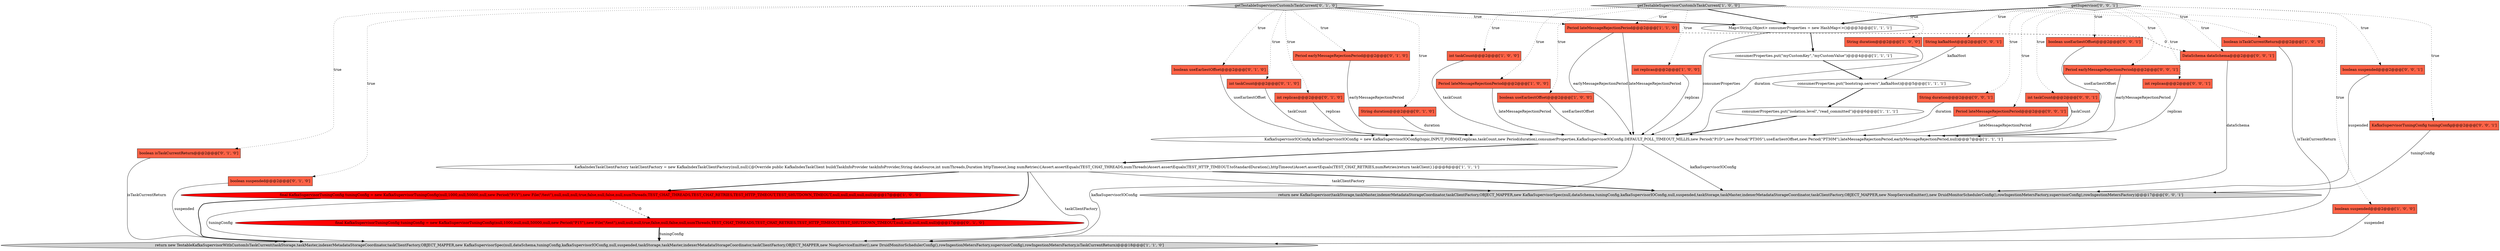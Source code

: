digraph {
23 [style = filled, label = "final KafkaSupervisorTuningConfig tuningConfig = new KafkaSupervisorTuningConfig(null,1000,null,null,50000,null,new Period(\"P1Y\"),new File(\"/test\"),null,null,null,true,false,null,false,null,numThreads,TEST_CHAT_THREADS,TEST_CHAT_RETRIES,TEST_HTTP_TIMEOUT,TEST_SHUTDOWN_TIMEOUT,null,null,null,null,null)@@@17@@@['0', '1', '0']", fillcolor = red, shape = ellipse image = "AAA1AAABBB2BBB"];
22 [style = filled, label = "Period earlyMessageRejectionPeriod@@@2@@@['0', '1', '0']", fillcolor = tomato, shape = box image = "AAA0AAABBB2BBB"];
33 [style = filled, label = "int taskCount@@@2@@@['0', '0', '1']", fillcolor = tomato, shape = box image = "AAA0AAABBB3BBB"];
1 [style = filled, label = "boolean isTaskCurrentReturn@@@2@@@['1', '0', '0']", fillcolor = tomato, shape = box image = "AAA0AAABBB1BBB"];
4 [style = filled, label = "Map<String,Object> consumerProperties = new HashMap<>()@@@3@@@['1', '1', '1']", fillcolor = white, shape = ellipse image = "AAA0AAABBB1BBB"];
17 [style = filled, label = "boolean useEarliestOffset@@@2@@@['0', '1', '0']", fillcolor = tomato, shape = box image = "AAA0AAABBB2BBB"];
16 [style = filled, label = "KafkaIndexTaskClientFactory taskClientFactory = new KafkaIndexTaskClientFactory(null,null){@Override public KafkaIndexTaskClient build(TaskInfoProvider taskInfoProvider,String dataSource,int numThreads,Duration httpTimeout,long numRetries){Assert.assertEquals(TEST_CHAT_THREADS,numThreads)Assert.assertEquals(TEST_HTTP_TIMEOUT.toStandardDuration(),httpTimeout)Assert.assertEquals(TEST_CHAT_RETRIES,numRetries)return taskClient}}@@@8@@@['1', '1', '1']", fillcolor = white, shape = ellipse image = "AAA0AAABBB1BBB"];
24 [style = filled, label = "int taskCount@@@2@@@['0', '1', '0']", fillcolor = tomato, shape = box image = "AAA0AAABBB2BBB"];
31 [style = filled, label = "boolean useEarliestOffset@@@2@@@['0', '0', '1']", fillcolor = tomato, shape = box image = "AAA0AAABBB3BBB"];
6 [style = filled, label = "String duration@@@2@@@['1', '0', '0']", fillcolor = tomato, shape = box image = "AAA0AAABBB1BBB"];
21 [style = filled, label = "boolean isTaskCurrentReturn@@@2@@@['0', '1', '0']", fillcolor = tomato, shape = box image = "AAA0AAABBB2BBB"];
13 [style = filled, label = "final KafkaSupervisorTuningConfig tuningConfig = new KafkaSupervisorTuningConfig(null,1000,null,50000,null,new Period(\"P1Y\"),new File(\"/test\"),null,null,null,true,false,null,false,null,numThreads,TEST_CHAT_THREADS,TEST_CHAT_RETRIES,TEST_HTTP_TIMEOUT,TEST_SHUTDOWN_TIMEOUT,null,null,null,null,null)@@@17@@@['1', '0', '0']", fillcolor = red, shape = ellipse image = "AAA1AAABBB1BBB"];
0 [style = filled, label = "int taskCount@@@2@@@['1', '0', '0']", fillcolor = tomato, shape = box image = "AAA0AAABBB1BBB"];
36 [style = filled, label = "getSupervisor['0', '0', '1']", fillcolor = lightgray, shape = diamond image = "AAA0AAABBB3BBB"];
18 [style = filled, label = "getTestableSupervisorCustomIsTaskCurrent['0', '1', '0']", fillcolor = lightgray, shape = diamond image = "AAA0AAABBB2BBB"];
28 [style = filled, label = "Period earlyMessageRejectionPeriod@@@2@@@['0', '0', '1']", fillcolor = tomato, shape = box image = "AAA0AAABBB3BBB"];
27 [style = filled, label = "String kafkaHost@@@2@@@['0', '0', '1']", fillcolor = tomato, shape = box image = "AAA0AAABBB3BBB"];
10 [style = filled, label = "int replicas@@@2@@@['1', '0', '0']", fillcolor = tomato, shape = box image = "AAA0AAABBB1BBB"];
12 [style = filled, label = "getTestableSupervisorCustomIsTaskCurrent['1', '0', '0']", fillcolor = lightgray, shape = diamond image = "AAA0AAABBB1BBB"];
11 [style = filled, label = "boolean suspended@@@2@@@['1', '0', '0']", fillcolor = tomato, shape = box image = "AAA0AAABBB1BBB"];
32 [style = filled, label = "boolean suspended@@@2@@@['0', '0', '1']", fillcolor = tomato, shape = box image = "AAA0AAABBB3BBB"];
15 [style = filled, label = "consumerProperties.put(\"bootstrap.servers\",kafkaHost)@@@5@@@['1', '1', '1']", fillcolor = white, shape = ellipse image = "AAA0AAABBB1BBB"];
34 [style = filled, label = "int replicas@@@2@@@['0', '0', '1']", fillcolor = tomato, shape = box image = "AAA0AAABBB3BBB"];
14 [style = filled, label = "Period lateMessageRejectionPeriod@@@2@@@['1', '1', '0']", fillcolor = tomato, shape = box image = "AAA0AAABBB1BBB"];
29 [style = filled, label = "String duration@@@2@@@['0', '0', '1']", fillcolor = tomato, shape = box image = "AAA0AAABBB3BBB"];
30 [style = filled, label = "KafkaSupervisorTuningConfig tuningConfig@@@2@@@['0', '0', '1']", fillcolor = tomato, shape = box image = "AAA0AAABBB3BBB"];
25 [style = filled, label = "int replicas@@@2@@@['0', '1', '0']", fillcolor = tomato, shape = box image = "AAA0AAABBB2BBB"];
3 [style = filled, label = "Period lateMessageRejectionPeriod@@@2@@@['1', '0', '0']", fillcolor = tomato, shape = box image = "AAA0AAABBB1BBB"];
9 [style = filled, label = "consumerProperties.put(\"isolation.level\",\"read_committed\")@@@6@@@['1', '1', '1']", fillcolor = white, shape = ellipse image = "AAA0AAABBB1BBB"];
5 [style = filled, label = "boolean useEarliestOffset@@@2@@@['1', '0', '0']", fillcolor = tomato, shape = box image = "AAA0AAABBB1BBB"];
26 [style = filled, label = "return new KafkaSupervisor(taskStorage,taskMaster,indexerMetadataStorageCoordinator,taskClientFactory,OBJECT_MAPPER,new KafkaSupervisorSpec(null,dataSchema,tuningConfig,kafkaSupervisorIOConfig,null,suspended,taskStorage,taskMaster,indexerMetadataStorageCoordinator,taskClientFactory,OBJECT_MAPPER,new NoopServiceEmitter(),new DruidMonitorSchedulerConfig(),rowIngestionMetersFactory,supervisorConfig),rowIngestionMetersFactory)@@@17@@@['0', '0', '1']", fillcolor = lightgray, shape = ellipse image = "AAA0AAABBB3BBB"];
8 [style = filled, label = "return new TestableKafkaSupervisorWithCustomIsTaskCurrent(taskStorage,taskMaster,indexerMetadataStorageCoordinator,taskClientFactory,OBJECT_MAPPER,new KafkaSupervisorSpec(null,dataSchema,tuningConfig,kafkaSupervisorIOConfig,null,suspended,taskStorage,taskMaster,indexerMetadataStorageCoordinator,taskClientFactory,OBJECT_MAPPER,new NoopServiceEmitter(),new DruidMonitorSchedulerConfig(),rowIngestionMetersFactory,supervisorConfig),rowIngestionMetersFactory,isTaskCurrentReturn)@@@18@@@['1', '1', '0']", fillcolor = lightgray, shape = ellipse image = "AAA0AAABBB1BBB"];
19 [style = filled, label = "boolean suspended@@@2@@@['0', '1', '0']", fillcolor = tomato, shape = box image = "AAA0AAABBB2BBB"];
7 [style = filled, label = "consumerProperties.put(\"myCustomKey\",\"myCustomValue\")@@@4@@@['1', '1', '1']", fillcolor = white, shape = ellipse image = "AAA0AAABBB1BBB"];
20 [style = filled, label = "String duration@@@2@@@['0', '1', '0']", fillcolor = tomato, shape = box image = "AAA0AAABBB2BBB"];
35 [style = filled, label = "Period lateMessageRejectionPeriod@@@2@@@['0', '0', '1']", fillcolor = tomato, shape = box image = "AAA0AAABBB3BBB"];
37 [style = filled, label = "DataSchema dataSchema@@@2@@@['0', '0', '1']", fillcolor = tomato, shape = box image = "AAA0AAABBB3BBB"];
2 [style = filled, label = "KafkaSupervisorIOConfig kafkaSupervisorIOConfig = new KafkaSupervisorIOConfig(topic,INPUT_FORMAT,replicas,taskCount,new Period(duration),consumerProperties,KafkaSupervisorIOConfig.DEFAULT_POLL_TIMEOUT_MILLIS,new Period(\"P1D\"),new Period(\"PT30S\"),useEarliestOffset,new Period(\"PT30M\"),lateMessageRejectionPeriod,earlyMessageRejectionPeriod,null)@@@7@@@['1', '1', '1']", fillcolor = white, shape = ellipse image = "AAA0AAABBB1BBB"];
12->3 [style = dotted, label="true"];
24->2 [style = solid, label="taskCount"];
16->13 [style = bold, label=""];
36->27 [style = dotted, label="true"];
14->37 [style = dashed, label="0"];
37->26 [style = solid, label="dataSchema"];
23->8 [style = solid, label="tuningConfig"];
18->25 [style = dotted, label="true"];
9->2 [style = bold, label=""];
27->15 [style = solid, label="kafkaHost"];
36->33 [style = dotted, label="true"];
22->2 [style = solid, label="earlyMessageRejectionPeriod"];
35->2 [style = solid, label="lateMessageRejectionPeriod"];
36->4 [style = bold, label=""];
18->24 [style = dotted, label="true"];
18->19 [style = dotted, label="true"];
16->26 [style = bold, label=""];
18->21 [style = dotted, label="true"];
12->1 [style = dotted, label="true"];
0->2 [style = solid, label="taskCount"];
19->8 [style = solid, label="suspended"];
36->32 [style = dotted, label="true"];
16->23 [style = bold, label=""];
18->20 [style = dotted, label="true"];
6->2 [style = solid, label="duration"];
23->8 [style = bold, label=""];
11->8 [style = solid, label="suspended"];
25->2 [style = solid, label="replicas"];
3->2 [style = solid, label="lateMessageRejectionPeriod"];
2->26 [style = solid, label="kafkaSupervisorIOConfig"];
36->28 [style = dotted, label="true"];
18->14 [style = dotted, label="true"];
36->31 [style = dotted, label="true"];
4->7 [style = bold, label=""];
36->37 [style = dotted, label="true"];
13->23 [style = dashed, label="0"];
12->11 [style = dotted, label="true"];
20->2 [style = solid, label="duration"];
5->2 [style = solid, label="useEarliestOffset"];
17->2 [style = solid, label="useEarliestOffset"];
12->14 [style = dotted, label="true"];
30->26 [style = solid, label="tuningConfig"];
21->8 [style = solid, label="isTaskCurrentReturn"];
18->4 [style = bold, label=""];
12->10 [style = dotted, label="true"];
12->4 [style = bold, label=""];
10->2 [style = solid, label="replicas"];
16->8 [style = solid, label="taskClientFactory"];
12->5 [style = dotted, label="true"];
15->9 [style = bold, label=""];
12->6 [style = dotted, label="true"];
16->26 [style = solid, label="taskClientFactory"];
33->2 [style = solid, label="taskCount"];
32->26 [style = solid, label="suspended"];
12->0 [style = dotted, label="true"];
34->2 [style = solid, label="replicas"];
31->2 [style = solid, label="useEarliestOffset"];
7->15 [style = bold, label=""];
1->8 [style = solid, label="isTaskCurrentReturn"];
18->22 [style = dotted, label="true"];
18->17 [style = dotted, label="true"];
36->29 [style = dotted, label="true"];
29->2 [style = solid, label="duration"];
36->35 [style = dotted, label="true"];
13->8 [style = bold, label=""];
2->8 [style = solid, label="kafkaSupervisorIOConfig"];
28->2 [style = solid, label="earlyMessageRejectionPeriod"];
36->34 [style = dotted, label="true"];
4->2 [style = solid, label="consumerProperties"];
36->30 [style = dotted, label="true"];
14->2 [style = solid, label="earlyMessageRejectionPeriod"];
13->8 [style = solid, label="tuningConfig"];
14->2 [style = solid, label="lateMessageRejectionPeriod"];
2->16 [style = bold, label=""];
}
